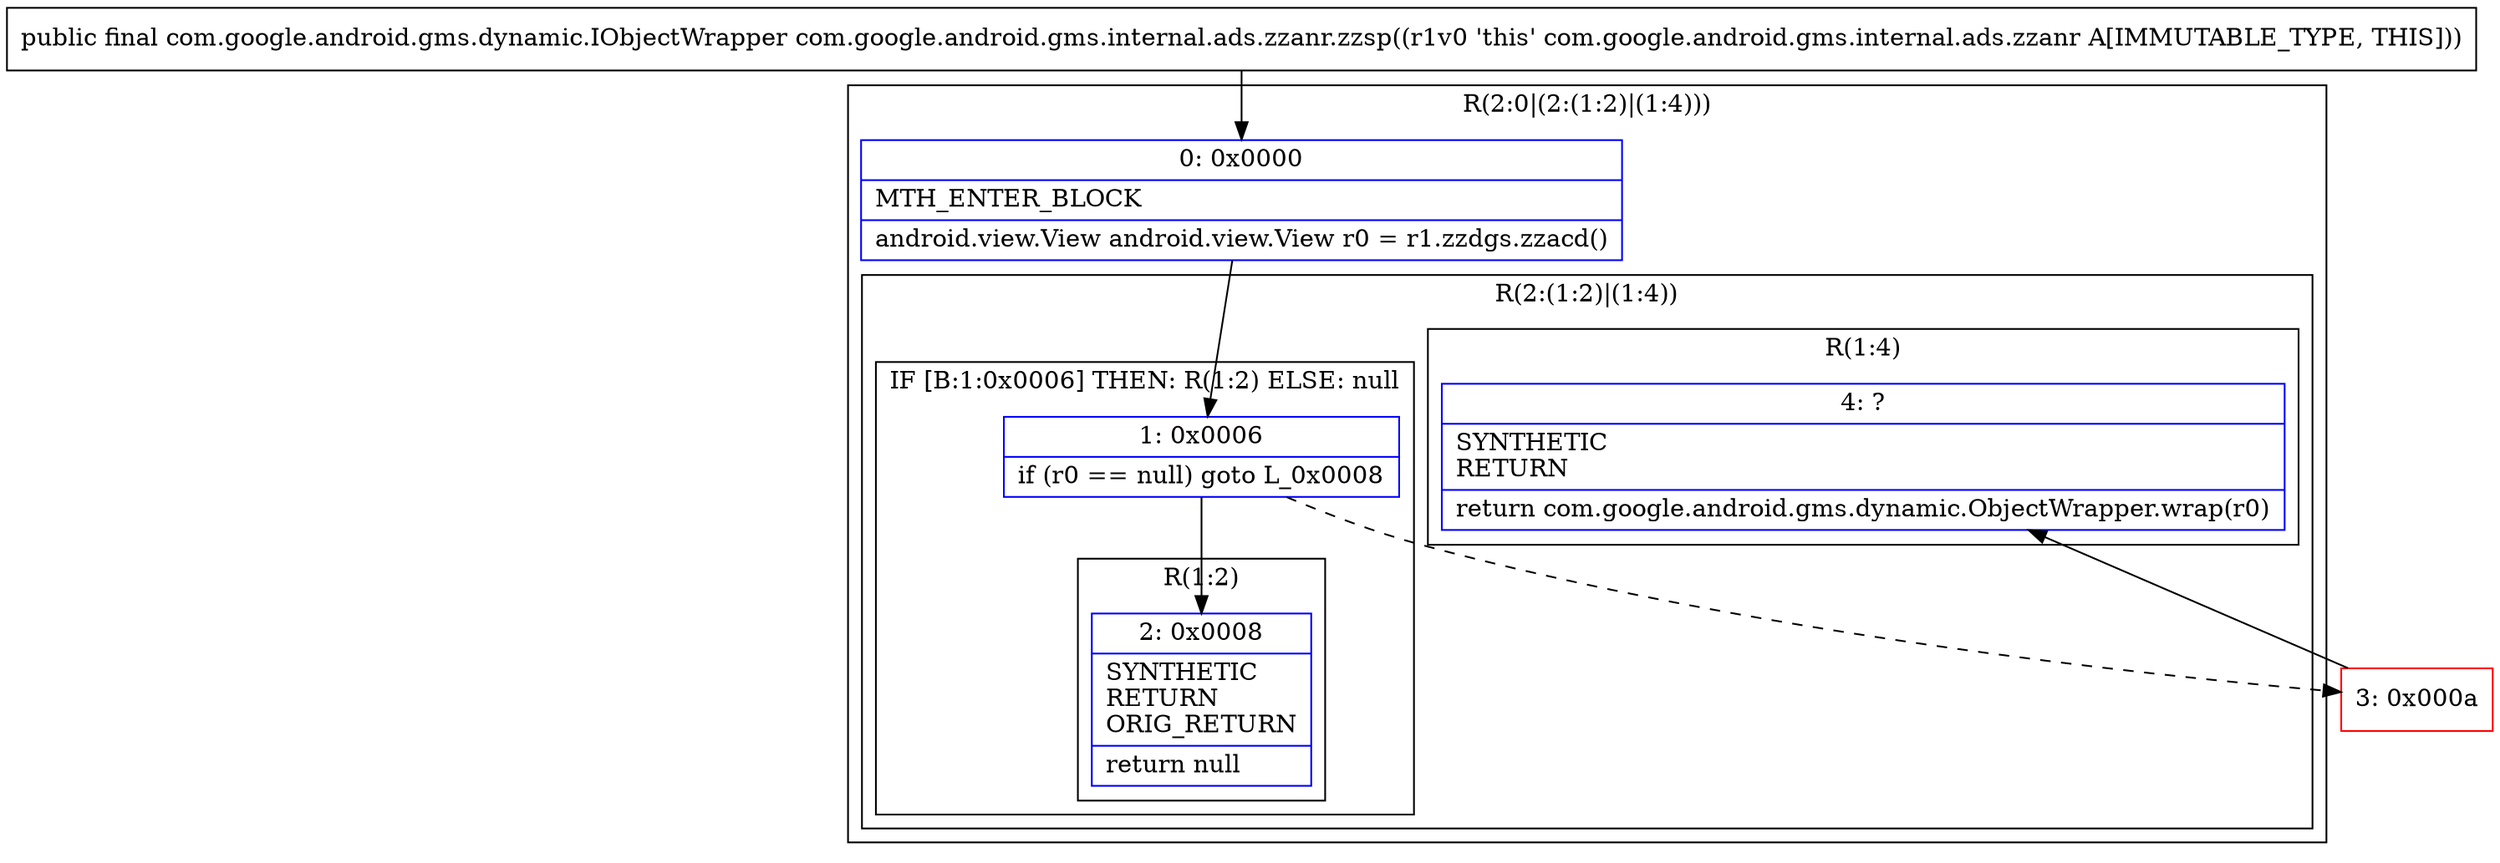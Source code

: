 digraph "CFG forcom.google.android.gms.internal.ads.zzanr.zzsp()Lcom\/google\/android\/gms\/dynamic\/IObjectWrapper;" {
subgraph cluster_Region_987715139 {
label = "R(2:0|(2:(1:2)|(1:4)))";
node [shape=record,color=blue];
Node_0 [shape=record,label="{0\:\ 0x0000|MTH_ENTER_BLOCK\l|android.view.View android.view.View r0 = r1.zzdgs.zzacd()\l}"];
subgraph cluster_Region_1579253610 {
label = "R(2:(1:2)|(1:4))";
node [shape=record,color=blue];
subgraph cluster_IfRegion_260745083 {
label = "IF [B:1:0x0006] THEN: R(1:2) ELSE: null";
node [shape=record,color=blue];
Node_1 [shape=record,label="{1\:\ 0x0006|if (r0 == null) goto L_0x0008\l}"];
subgraph cluster_Region_2120332951 {
label = "R(1:2)";
node [shape=record,color=blue];
Node_2 [shape=record,label="{2\:\ 0x0008|SYNTHETIC\lRETURN\lORIG_RETURN\l|return null\l}"];
}
}
subgraph cluster_Region_1927824995 {
label = "R(1:4)";
node [shape=record,color=blue];
Node_4 [shape=record,label="{4\:\ ?|SYNTHETIC\lRETURN\l|return com.google.android.gms.dynamic.ObjectWrapper.wrap(r0)\l}"];
}
}
}
Node_3 [shape=record,color=red,label="{3\:\ 0x000a}"];
MethodNode[shape=record,label="{public final com.google.android.gms.dynamic.IObjectWrapper com.google.android.gms.internal.ads.zzanr.zzsp((r1v0 'this' com.google.android.gms.internal.ads.zzanr A[IMMUTABLE_TYPE, THIS])) }"];
MethodNode -> Node_0;
Node_0 -> Node_1;
Node_1 -> Node_2;
Node_1 -> Node_3[style=dashed];
Node_3 -> Node_4;
}

